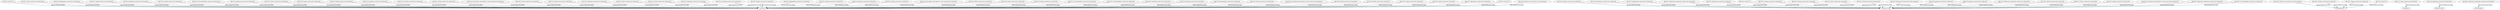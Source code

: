 digraph{
"dbr:2013_Dutch_TT"->"dbr:Kalex"[label="dbp:firstRiderMoto2Bike"];
"dbr:2011_Spanish_motorcycle_Grand_Prix"->"dbr:Eskil_Suter"[label="dbp:firstRiderMoto2Bike"];
"dbr:2015_Motorcycle_Grand_Prix_of_the_Americas"->"dbr:Speed_Up"[label="dbp:firstRiderMoto2Bike"];
"dbr:2015_Qatar_motorcycle_Grand_Prix"->"dbr:Kalex"[label="dbp:firstRiderMoto2Bike"];
"dbr:2014_Indianapolis_motorcycle_Grand_Prix"->"dbr:Kalex"[label="dbp:firstRiderMoto2Bike"];
"dbr:2011_Qatar_motorcycle_Grand_Prix"->"'Kalex'@en"[label="dbp:firstRiderMoto2Bike"];
"dbr:2012_Portuguese_motorcycle_Grand_Prix"->"dbr:Eskil_Suter"[label="dbp:firstRiderMoto2Bike"];
"dbr:2015_Spanish_motorcycle_Grand_Prix"->"dbr:Kalex"[label="dbp:firstRiderMoto2Bike"];
"dbr:2012_Catalan_motorcycle_Grand_Prix"->"dbr:Speed_Up"[label="dbp:firstRiderMoto2Bike"];
"dbr:2012_Indianapolis_motorcycle_Grand_Prix"->"dbr:Eskil_Suter"[label="dbp:firstRiderMoto2Bike"];
"dbr:2014_Malaysian_motorcycle_Grand_Prix"->"dbr:Kalex"[label="dbp:firstRiderMoto2Bike"];
"dbr:2012_Spanish_motorcycle_Grand_Prix"->"dbr:Kalex"[label="dbp:firstRiderMoto2Bike"];
"dbr:2014_Czech_Republic_motorcycle_Grand_Prix"->"dbr:Kalex"[label="dbp:firstRiderMoto2Bike"];
"dbr:2013_Japanese_motorcycle_Grand_Prix"->"dbr:Kalex"[label="dbp:firstRiderMoto2Bike"];
"dbr:2013_Valencian_Community_motorcycle_Grand_Prix"->"dbr:Eskil_Suter"[label="dbp:firstRiderMoto2Bike"];
"dbr:2011_Malaysian_motorcycle_Grand_Prix"->"dbr:Eskil_Suter"[label="dbp:firstRiderMoto2Bike"];
"dbr:2012_Dutch_TT"->"dbr:Eskil_Suter"[label="dbp:firstRiderMoto2Bike"];
"dbr:2013_French_motorcycle_Grand_Prix"->"dbr:Kalex"[label="dbp:firstRiderMoto2Bike"];
"dbr:2012_Aragon_motorcycle_Grand_Prix"->"dbr:Kalex"[label="dbp:firstRiderMoto2Bike"];
"dbr:2013_British_motorcycle_Grand_Prix"->"dbr:Kalex"[label="dbp:firstRiderMoto2Bike"];
"dbr:2012_German_motorcycle_Grand_Prix"->"dbr:Eskil_Suter"[label="dbp:firstRiderMoto2Bike"];
"dbr:2014_Argentine_motorcycle_Grand_Prix"->"dbr:Kalex"[label="dbp:firstRiderMoto2Bike"];
"dbr:2014_Australian_motorcycle_Grand_Prix"->"dbr:Kalex"[label="dbp:firstRiderMoto2Bike"];
"dbr:2014_Italian_motorcycle_Grand_Prix"->"dbr:Kalex"[label="dbp:firstRiderMoto2Bike"];
"dbr:2013_San_Marino_and_Rimini's_Coast_motorcycle_Grand_Prix"->"dbr:Kalex"[label="dbp:firstRiderMoto2Bike"];
"dbr:2014_French_motorcycle_Grand_Prix"->"dbr:Kalex"[label="dbp:firstRiderMoto2Bike"];
"dbr:2014_Catalan_motorcycle_Grand_Prix"->"dbr:Kalex"[label="dbp:firstRiderMoto2Bike"];
"dbr:2013_German_motorcycle_Grand_Prix"->"dbr:Eskil_Suter"[label="dbp:firstRiderMoto2Bike"];
"dbr:2013_Malaysian_motorcycle_Grand_Prix"->"dbr:Kalex"[label="dbp:firstRiderMoto2Bike"];
"dbr:2012_Qatar_motorcycle_Grand_Prix"->"dbr:Eskil_Suter"[label="dbp:firstRiderMoto2Bike"];
"dbr:2012_French_motorcycle_Grand_Prix"->"dbr:Eskil_Suter"[label="dbp:firstRiderMoto2Bike"];
"dbr:2013_Motorcycle_Grand_Prix_of_the_Americas"->"dbr:Eskil_Suter"[label="dbp:firstRiderMoto2Bike"];
"dbr:2012_Malaysian_motorcycle_Grand_Prix"->"dbr:FTR_Moto"[label="dbp:firstRiderMoto2Bike"];
"dbr:2014_Qatar_motorcycle_Grand_Prix"->"dbr:Kalex"[label="dbp:firstRiderMoto2Bike"];
"dbr:2014_Japanese_motorcycle_Grand_Prix"->"dbr:Eskil_Suter"[label="dbp:firstRiderMoto2Bike"];
"dbr:2012_Japanese_motorcycle_Grand_Prix"->"dbr:Eskil_Suter"[label="dbp:firstRiderMoto2Bike"];
"dbr:2012_Valencian_Community_motorcycle_Grand_Prix"->"dbr:Eskil_Suter"[label="dbp:firstRiderMoto2Bike"];
"dbr:2015_French_motorcycle_Grand_Prix"->"dbr:Kalex"[label="dbp:firstRiderMoto2Bike"];
"dbr:2015_Argentine_motorcycle_Grand_Prix"->"dbr:Kalex"[label="dbp:firstRiderMoto2Bike"];
"dbr:2013_Australian_motorcycle_Grand_Prix"->"dbr:Kalex"[label="dbp:firstRiderMoto2Bike"];
"dbr:2013_Italian_motorcycle_Grand_Prix"->"dbr:Kalex"[label="dbp:firstRiderMoto2Bike"];
"dbr:2013_Indianapolis_motorcycle_Grand_Prix"->"dbr:Kalex"[label="dbp:firstRiderMoto2Bike"];
"dbr:2015_Aragon_motorcycle_Grand_Prix"->"dbr:Kalex"[label="dbp:firstRiderMoto2Bike"];
"dbr:2014_German_motorcycle_Grand_Prix"->"dbr:Eskil_Suter"[label="dbp:firstRiderMoto2Bike"];
"dbr:2011_French_motorcycle_Grand_Prix"->"dbr:Eskil_Suter"[label="dbp:firstRiderMoto2Bike"];
"dbr:2014_Spanish_motorcycle_Grand_Prix"->"dbr:Kalex"[label="dbp:firstRiderMoto2Bike"];
"dbr:2015_Italian_motorcycle_Grand_Prix"->"dbr:Kalex"[label="dbp:firstRiderMoto2Bike"];
"dbr:2015_San_Marino_and_Rimini's_Coast_motorcycle_Grand_Prix"->"dbr:Kalex"[label="dbp:firstRiderMoto2Bike"];
"dbr:2014_British_motorcycle_Grand_Prix"->"dbr:Kalex"[label="dbp:firstRiderMoto2Bike"];
"dbr:2014_Aragon_motorcycle_Grand_Prix"->"dbr:Kalex"[label="dbp:firstRiderMoto2Bike"];
"dbr:2013_Aragon_motorcycle_Grand_Prix"->"dbr:Eskil_Suter"[label="dbp:firstRiderMoto2Bike"];
"dbr:2013_Catalan_motorcycle_Grand_Prix"->"dbr:Kalex"[label="dbp:firstRiderMoto2Bike"];
"dbr:2015_Czech_Republic_motorcycle_Grand_Prix"->"dbr:Kalex"[label="dbp:firstRiderMoto2Bike"];
"dbr:2013_Czech_Republic_motorcycle_Grand_Prix"->"dbr:Kalex"[label="dbp:firstRiderMoto2Bike"];
"dbr:2011_Valencian_Community_motorcycle_Grand_Prix"->"dbr:Moriwaki"[label="dbp:firstRiderMoto2Bike"];
"dbr:2012_Australian_motorcycle_Grand_Prix"->"dbr:Kalex"[label="dbp:firstRiderMoto2Bike"];
"dbr:2013_Spanish_motorcycle_Grand_Prix"->"dbr:Kalex"[label="dbp:firstRiderMoto2Bike"];
"dbr:2012_Italian_motorcycle_Grand_Prix"->"dbr:Speed_Up"[label="dbp:firstRiderMoto2Bike"];
"dbr:2015_Indianapolis_motorcycle_Grand_Prix"->"dbr:Kalex"[label="dbp:firstRiderMoto2Bike"];
"dbr:2014_Dutch_TT"->"dbr:Speed_Up"[label="dbp:firstRiderMoto2Bike"];
"dbr:2012_San_Marino_and_Rimini's_Coast_motorcycle_Grand_Prix"->"dbr:Eskil_Suter"[label="dbp:firstRiderMoto2Bike"];
"dbr:2015_German_motorcycle_Grand_Prix"->"dbr:Kalex"[label="dbp:firstRiderMoto2Bike"];
"dbr:2014_San_Marino_and_Rimini's_Coast_motorcycle_Grand_Prix"->"dbr:Kalex"[label="dbp:firstRiderMoto2Bike"];
"dbr:2015_British_motorcycle_Grand_Prix"->"dbr:Kalex"[label="dbp:firstRiderMoto2Bike"];
"dbr:2014_Valencian_Community_motorcycle_Grand_Prix"->"dbr:Eskil_Suter"[label="dbp:firstRiderMoto2Bike"];
"dbr:2012_British_motorcycle_Grand_Prix"->"dbr:Kalex"[label="dbp:firstRiderMoto2Bike"];
"dbr:2012_Czech_Republic_motorcycle_Grand_Prix"->"dbr:Eskil_Suter"[label="dbp:firstRiderMoto2Bike"];
"dbr:2015_Catalan_motorcycle_Grand_Prix"->"dbr:Kalex"[label="dbp:firstRiderMoto2Bike"];
"dbr:2013_Qatar_motorcycle_Grand_Prix"->"dbr:Kalex"[label="dbp:firstRiderMoto2Bike"];
"dbr:2011_Portuguese_motorcycle_Grand_Prix"->"dbr:Kalex"[label="dbp:firstRiderMoto2Bike"];
"dbr:2015_Dutch_TT"->"dbr:Kalex"[label="dbp:firstRiderMoto2Bike"];
"dbr:2014_Motorcycle_Grand_Prix_of_the_Americas"->"dbr:Kalex"[label="dbp:firstRiderMoto2Bike"];
}

